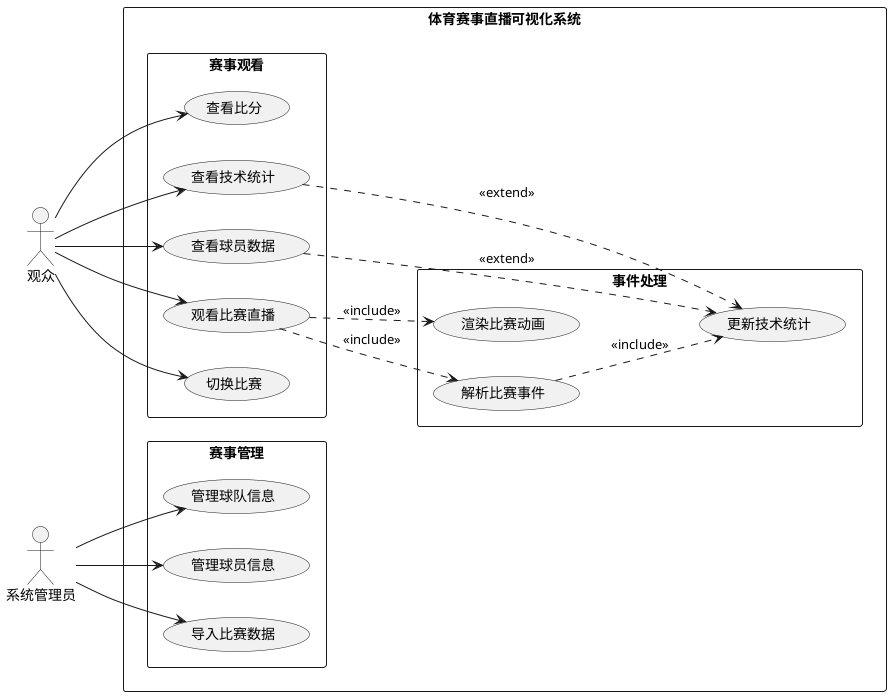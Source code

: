@startuml 体育赛事直播可视化系统用例图

left to right direction
skinparam packageStyle rectangle

actor 观众 as User
actor 系统管理员 as Admin

rectangle "体育赛事直播可视化系统" {
    package "赛事观看" {
        usecase "观看比赛直播" as UC1
        usecase "切换比赛" as UC2
        usecase "查看比分" as UC3
        usecase "查看技术统计" as UC4
        usecase "查看球员数据" as UC5
    }

    package "赛事管理" {
        usecase "导入比赛数据" as UC6
        usecase "管理球队信息" as UC7
        usecase "管理球员信息" as UC8
    }

    package "事件处理" {
        usecase "解析比赛事件" as UC9
        usecase "渲染比赛动画" as UC10
        usecase "更新技术统计" as UC11
    }
}

' 观众用例关系
User --> UC1
User --> UC2
User --> UC3
User --> UC4
User --> UC5

' 系统管理员用例关系
Admin --> UC6
Admin --> UC7
Admin --> UC8

' 用例之间的关系
UC1 ..> UC9 : <<include>>
UC1 ..> UC10 : <<include>>
UC9 ..> UC11 : <<include>>
UC4 ..> UC11 : <<extend>>
UC5 ..> UC11 : <<extend>>

@enduml 